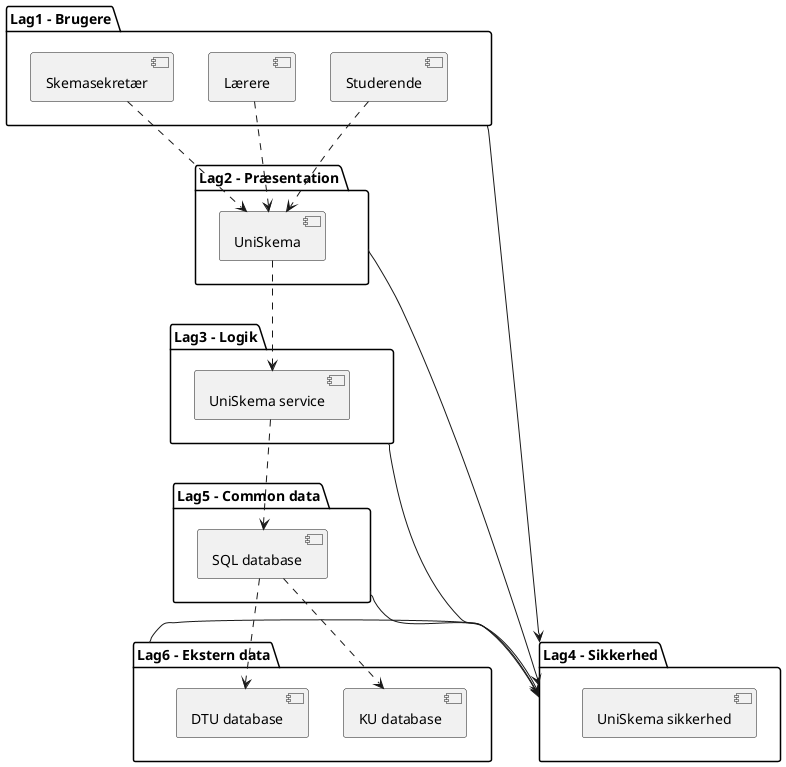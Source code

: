 @startuml
left to right direction
together {
top to bottom direction
package "Lag1 - Brugere" as l1 {
[Studerende]
[Lærere]
[Skemasekretær]
}
package "Lag2 - Præsentation" as l2 {
[UniSkema]
}
package "Lag3 - Logik" as l3 {
[UniSkema service]
}
package "Lag5 - Common data" as l5 {
[SQL database]
}

package "Lag6 - Ekstern data" as l6 {
[KU database]
[DTU database]
}

}
package "Lag4 - Sikkerhed" as l4 {
[UniSkema sikkerhed] as a
}

l1 -> l4
l2 -> l4
l3 -> l4
l5 -> l4
l6 -> l4


[Studerende] ..> [UniSkema]
[Skemasekretær] ..> [UniSkema]

[Lærere] ..> [UniSkema]
[UniSkema] ..> [UniSkema service]
[UniSkema service] ..> [SQL database]
[SQL database] ..> [KU database]
[SQL database] ..> [DTU database]



@enduml